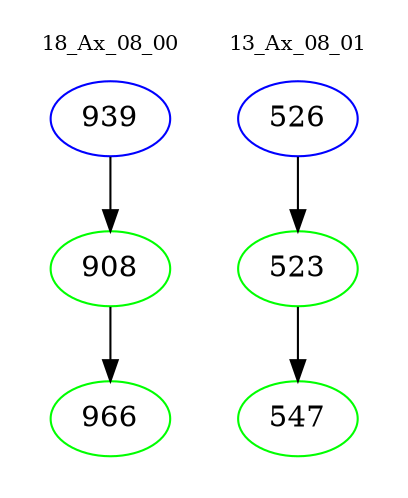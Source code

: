 digraph{
subgraph cluster_0 {
color = white
label = "18_Ax_08_00";
fontsize=10;
T0_939 [label="939", color="blue"]
T0_939 -> T0_908 [color="black"]
T0_908 [label="908", color="green"]
T0_908 -> T0_966 [color="black"]
T0_966 [label="966", color="green"]
}
subgraph cluster_1 {
color = white
label = "13_Ax_08_01";
fontsize=10;
T1_526 [label="526", color="blue"]
T1_526 -> T1_523 [color="black"]
T1_523 [label="523", color="green"]
T1_523 -> T1_547 [color="black"]
T1_547 [label="547", color="green"]
}
}
